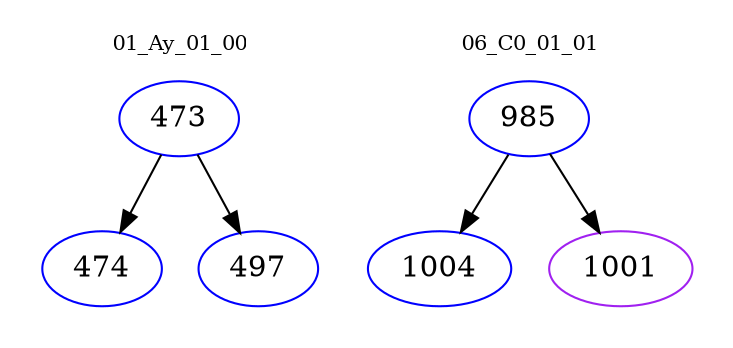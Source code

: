digraph{
subgraph cluster_0 {
color = white
label = "01_Ay_01_00";
fontsize=10;
T0_473 [label="473", color="blue"]
T0_473 -> T0_474 [color="black"]
T0_474 [label="474", color="blue"]
T0_473 -> T0_497 [color="black"]
T0_497 [label="497", color="blue"]
}
subgraph cluster_1 {
color = white
label = "06_C0_01_01";
fontsize=10;
T1_985 [label="985", color="blue"]
T1_985 -> T1_1004 [color="black"]
T1_1004 [label="1004", color="blue"]
T1_985 -> T1_1001 [color="black"]
T1_1001 [label="1001", color="purple"]
}
}
